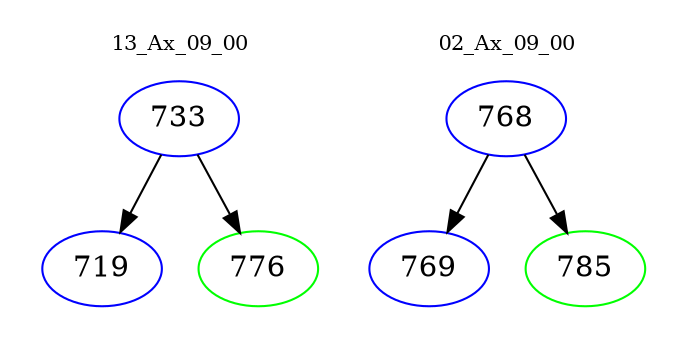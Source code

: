 digraph{
subgraph cluster_0 {
color = white
label = "13_Ax_09_00";
fontsize=10;
T0_733 [label="733", color="blue"]
T0_733 -> T0_719 [color="black"]
T0_719 [label="719", color="blue"]
T0_733 -> T0_776 [color="black"]
T0_776 [label="776", color="green"]
}
subgraph cluster_1 {
color = white
label = "02_Ax_09_00";
fontsize=10;
T1_768 [label="768", color="blue"]
T1_768 -> T1_769 [color="black"]
T1_769 [label="769", color="blue"]
T1_768 -> T1_785 [color="black"]
T1_785 [label="785", color="green"]
}
}
